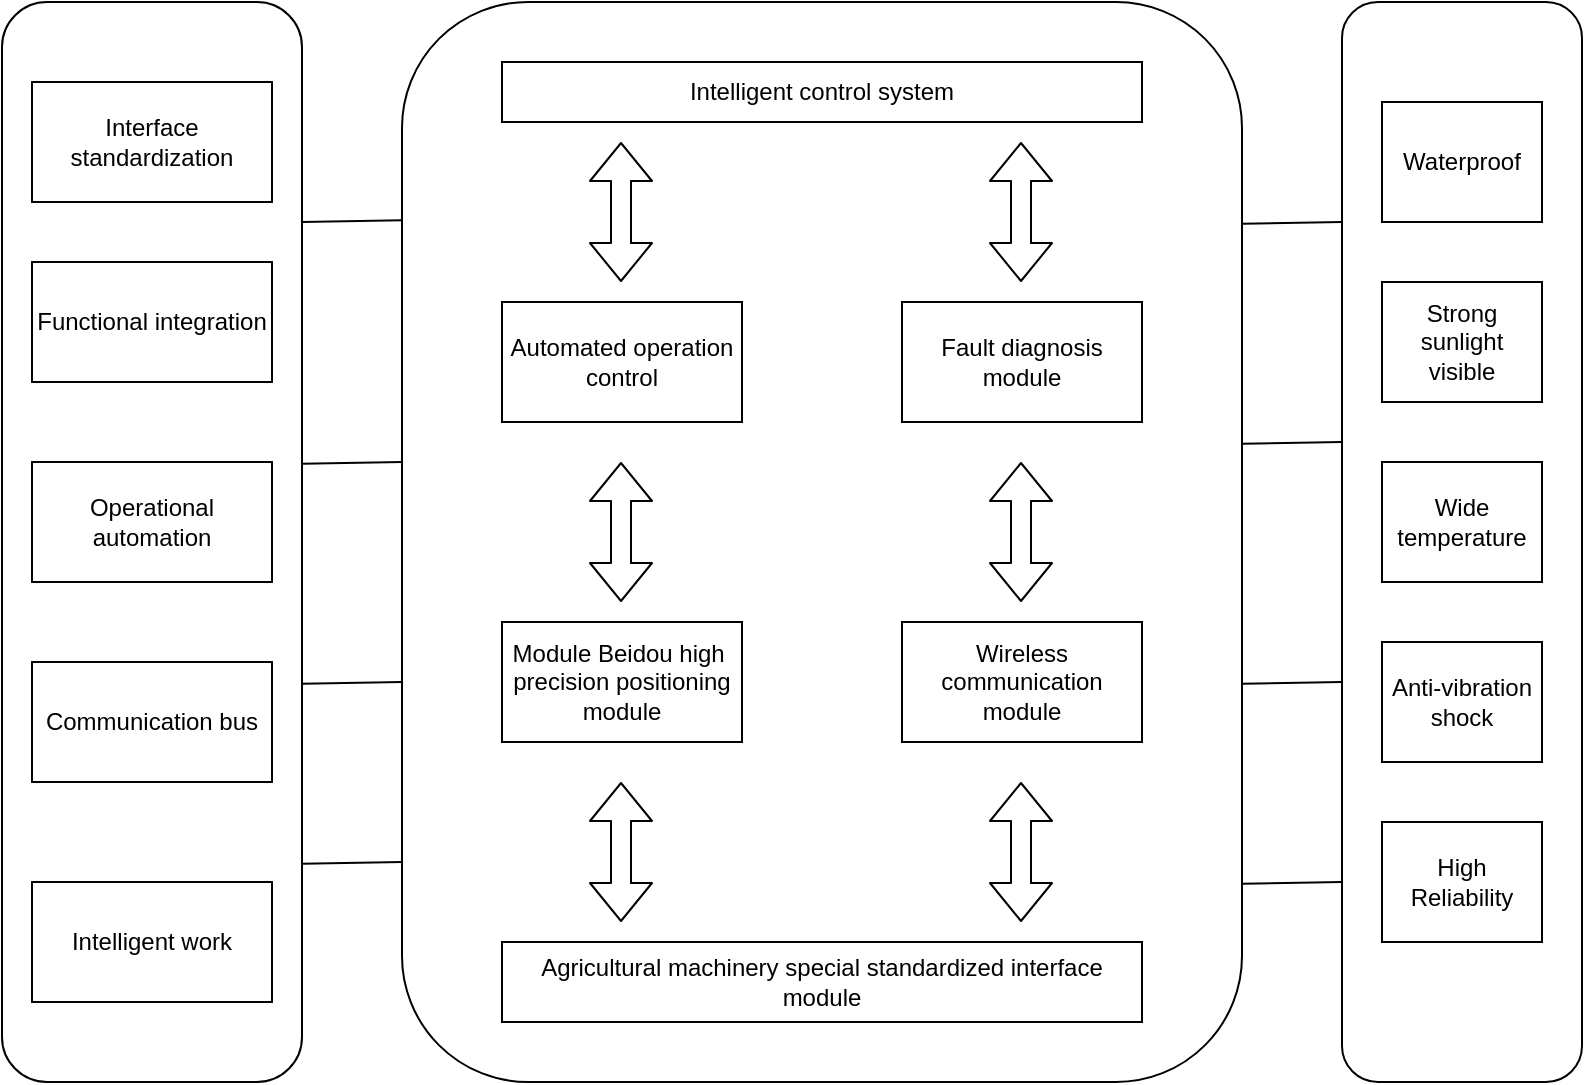 <mxfile version="14.2.7" type="github"><diagram id="j8PcKBThPSrf0KerD6Kp" name="Page-1"><mxGraphModel dx="1422" dy="794" grid="1" gridSize="10" guides="1" tooltips="1" connect="1" arrows="1" fold="1" page="1" pageScale="1" pageWidth="827" pageHeight="1169" math="0" shadow="0"><root><mxCell id="0"/><mxCell id="1" parent="0"/><mxCell id="jrZg3aIcVNPkxSmpp7Bp-14" value="" style="group" vertex="1" connectable="0" parent="1"><mxGeometry x="20" y="100" width="150" height="540" as="geometry"/></mxCell><mxCell id="jrZg3aIcVNPkxSmpp7Bp-1" value="" style="rounded=1;whiteSpace=wrap;html=1;" vertex="1" parent="jrZg3aIcVNPkxSmpp7Bp-14"><mxGeometry width="150" height="540" as="geometry"/></mxCell><mxCell id="jrZg3aIcVNPkxSmpp7Bp-2" value="Interface standardization" style="rounded=0;whiteSpace=wrap;html=1;" vertex="1" parent="jrZg3aIcVNPkxSmpp7Bp-14"><mxGeometry x="15" y="40" width="120" height="60" as="geometry"/></mxCell><mxCell id="jrZg3aIcVNPkxSmpp7Bp-3" value="Functional integration" style="rounded=0;whiteSpace=wrap;html=1;" vertex="1" parent="jrZg3aIcVNPkxSmpp7Bp-14"><mxGeometry x="15" y="130" width="120" height="60" as="geometry"/></mxCell><mxCell id="jrZg3aIcVNPkxSmpp7Bp-4" value="Operational automation" style="rounded=0;whiteSpace=wrap;html=1;" vertex="1" parent="jrZg3aIcVNPkxSmpp7Bp-14"><mxGeometry x="15" y="230" width="120" height="60" as="geometry"/></mxCell><mxCell id="jrZg3aIcVNPkxSmpp7Bp-5" value="Communication bus" style="rounded=0;whiteSpace=wrap;html=1;" vertex="1" parent="jrZg3aIcVNPkxSmpp7Bp-14"><mxGeometry x="15" y="330" width="120" height="60" as="geometry"/></mxCell><mxCell id="jrZg3aIcVNPkxSmpp7Bp-7" value="Intelligent work" style="rounded=0;whiteSpace=wrap;html=1;" vertex="1" parent="jrZg3aIcVNPkxSmpp7Bp-14"><mxGeometry x="15" y="440" width="120" height="60" as="geometry"/></mxCell><mxCell id="jrZg3aIcVNPkxSmpp7Bp-22" value="" style="group" vertex="1" connectable="0" parent="1"><mxGeometry x="220" y="100" width="420" height="540" as="geometry"/></mxCell><mxCell id="jrZg3aIcVNPkxSmpp7Bp-15" value="" style="rounded=1;whiteSpace=wrap;html=1;" vertex="1" parent="jrZg3aIcVNPkxSmpp7Bp-22"><mxGeometry width="420" height="540" as="geometry"/></mxCell><mxCell id="jrZg3aIcVNPkxSmpp7Bp-16" value="Intelligent control system" style="rounded=0;whiteSpace=wrap;html=1;" vertex="1" parent="jrZg3aIcVNPkxSmpp7Bp-22"><mxGeometry x="50" y="30" width="320" height="30" as="geometry"/></mxCell><mxCell id="jrZg3aIcVNPkxSmpp7Bp-17" value="Automated operation control" style="rounded=0;whiteSpace=wrap;html=1;" vertex="1" parent="jrZg3aIcVNPkxSmpp7Bp-22"><mxGeometry x="50" y="150" width="120" height="60" as="geometry"/></mxCell><mxCell id="jrZg3aIcVNPkxSmpp7Bp-18" value="Fault diagnosis module" style="rounded=0;whiteSpace=wrap;html=1;" vertex="1" parent="jrZg3aIcVNPkxSmpp7Bp-22"><mxGeometry x="250" y="150" width="120" height="60" as="geometry"/></mxCell><mxCell id="jrZg3aIcVNPkxSmpp7Bp-19" value="Module Beidou high&amp;nbsp; precision positioning module" style="rounded=0;whiteSpace=wrap;html=1;" vertex="1" parent="jrZg3aIcVNPkxSmpp7Bp-22"><mxGeometry x="50" y="310" width="120" height="60" as="geometry"/></mxCell><mxCell id="jrZg3aIcVNPkxSmpp7Bp-20" value="Wireless communication module" style="rounded=0;whiteSpace=wrap;html=1;" vertex="1" parent="jrZg3aIcVNPkxSmpp7Bp-22"><mxGeometry x="250" y="310" width="120" height="60" as="geometry"/></mxCell><mxCell id="jrZg3aIcVNPkxSmpp7Bp-21" value="Agricultural machinery special standardized interface module" style="rounded=0;whiteSpace=wrap;html=1;" vertex="1" parent="jrZg3aIcVNPkxSmpp7Bp-22"><mxGeometry x="50" y="470" width="320" height="40" as="geometry"/></mxCell><mxCell id="jrZg3aIcVNPkxSmpp7Bp-39" value="" style="shape=flexArrow;endArrow=classic;startArrow=classic;html=1;" edge="1" parent="jrZg3aIcVNPkxSmpp7Bp-22"><mxGeometry width="50" height="50" relative="1" as="geometry"><mxPoint x="109.5" y="70" as="sourcePoint"/><mxPoint x="109.5" y="140" as="targetPoint"/></mxGeometry></mxCell><mxCell id="jrZg3aIcVNPkxSmpp7Bp-40" value="" style="shape=flexArrow;endArrow=classic;startArrow=classic;html=1;" edge="1" parent="jrZg3aIcVNPkxSmpp7Bp-22"><mxGeometry width="50" height="50" relative="1" as="geometry"><mxPoint x="309.5" y="70" as="sourcePoint"/><mxPoint x="309.5" y="140" as="targetPoint"/></mxGeometry></mxCell><mxCell id="jrZg3aIcVNPkxSmpp7Bp-41" value="" style="shape=flexArrow;endArrow=classic;startArrow=classic;html=1;" edge="1" parent="jrZg3aIcVNPkxSmpp7Bp-22"><mxGeometry width="50" height="50" relative="1" as="geometry"><mxPoint x="109.5" y="230" as="sourcePoint"/><mxPoint x="109.5" y="300" as="targetPoint"/></mxGeometry></mxCell><mxCell id="jrZg3aIcVNPkxSmpp7Bp-42" value="" style="shape=flexArrow;endArrow=classic;startArrow=classic;html=1;" edge="1" parent="jrZg3aIcVNPkxSmpp7Bp-22"><mxGeometry width="50" height="50" relative="1" as="geometry"><mxPoint x="309.5" y="230" as="sourcePoint"/><mxPoint x="309.5" y="300" as="targetPoint"/></mxGeometry></mxCell><mxCell id="jrZg3aIcVNPkxSmpp7Bp-43" value="" style="shape=flexArrow;endArrow=classic;startArrow=classic;html=1;" edge="1" parent="jrZg3aIcVNPkxSmpp7Bp-22"><mxGeometry width="50" height="50" relative="1" as="geometry"><mxPoint x="109.5" y="390" as="sourcePoint"/><mxPoint x="109.5" y="460" as="targetPoint"/></mxGeometry></mxCell><mxCell id="jrZg3aIcVNPkxSmpp7Bp-44" value="" style="shape=flexArrow;endArrow=classic;startArrow=classic;html=1;" edge="1" parent="jrZg3aIcVNPkxSmpp7Bp-22"><mxGeometry width="50" height="50" relative="1" as="geometry"><mxPoint x="309.5" y="390" as="sourcePoint"/><mxPoint x="309.5" y="460" as="targetPoint"/></mxGeometry></mxCell><mxCell id="jrZg3aIcVNPkxSmpp7Bp-23" value="" style="rounded=1;whiteSpace=wrap;html=1;" vertex="1" parent="1"><mxGeometry x="690" y="100" width="120" height="540" as="geometry"/></mxCell><mxCell id="jrZg3aIcVNPkxSmpp7Bp-24" value="Waterproof" style="rounded=0;whiteSpace=wrap;html=1;" vertex="1" parent="1"><mxGeometry x="710" y="150" width="80" height="60" as="geometry"/></mxCell><mxCell id="jrZg3aIcVNPkxSmpp7Bp-26" value="Strong sunlight visible" style="rounded=0;whiteSpace=wrap;html=1;" vertex="1" parent="1"><mxGeometry x="710" y="240" width="80" height="60" as="geometry"/></mxCell><mxCell id="jrZg3aIcVNPkxSmpp7Bp-27" value="Wide temperature" style="rounded=0;whiteSpace=wrap;html=1;" vertex="1" parent="1"><mxGeometry x="710" y="330" width="80" height="60" as="geometry"/></mxCell><mxCell id="jrZg3aIcVNPkxSmpp7Bp-28" value="Anti-vibration shock" style="rounded=0;whiteSpace=wrap;html=1;" vertex="1" parent="1"><mxGeometry x="710" y="420" width="80" height="60" as="geometry"/></mxCell><mxCell id="jrZg3aIcVNPkxSmpp7Bp-29" value="High Reliability" style="rounded=0;whiteSpace=wrap;html=1;" vertex="1" parent="1"><mxGeometry x="710" y="510" width="80" height="60" as="geometry"/></mxCell><mxCell id="jrZg3aIcVNPkxSmpp7Bp-31" value="" style="endArrow=none;html=1;entryX=0;entryY=0.202;entryDx=0;entryDy=0;entryPerimeter=0;" edge="1" parent="1" target="jrZg3aIcVNPkxSmpp7Bp-15"><mxGeometry width="50" height="50" relative="1" as="geometry"><mxPoint x="170" y="210" as="sourcePoint"/><mxPoint x="220" y="160" as="targetPoint"/></mxGeometry></mxCell><mxCell id="jrZg3aIcVNPkxSmpp7Bp-32" value="" style="endArrow=none;html=1;entryX=0;entryY=0.202;entryDx=0;entryDy=0;entryPerimeter=0;" edge="1" parent="1"><mxGeometry width="50" height="50" relative="1" as="geometry"><mxPoint x="170" y="330.92" as="sourcePoint"/><mxPoint x="220" y="330.0" as="targetPoint"/></mxGeometry></mxCell><mxCell id="jrZg3aIcVNPkxSmpp7Bp-33" value="" style="endArrow=none;html=1;entryX=0;entryY=0.202;entryDx=0;entryDy=0;entryPerimeter=0;" edge="1" parent="1"><mxGeometry width="50" height="50" relative="1" as="geometry"><mxPoint x="170" y="440.92" as="sourcePoint"/><mxPoint x="220" y="440" as="targetPoint"/></mxGeometry></mxCell><mxCell id="jrZg3aIcVNPkxSmpp7Bp-34" value="" style="endArrow=none;html=1;entryX=0;entryY=0.202;entryDx=0;entryDy=0;entryPerimeter=0;" edge="1" parent="1"><mxGeometry width="50" height="50" relative="1" as="geometry"><mxPoint x="170" y="530.92" as="sourcePoint"/><mxPoint x="220" y="530" as="targetPoint"/></mxGeometry></mxCell><mxCell id="jrZg3aIcVNPkxSmpp7Bp-35" value="" style="endArrow=none;html=1;entryX=0;entryY=0.202;entryDx=0;entryDy=0;entryPerimeter=0;" edge="1" parent="1"><mxGeometry width="50" height="50" relative="1" as="geometry"><mxPoint x="640" y="210.92" as="sourcePoint"/><mxPoint x="690" y="210.0" as="targetPoint"/></mxGeometry></mxCell><mxCell id="jrZg3aIcVNPkxSmpp7Bp-36" value="" style="endArrow=none;html=1;entryX=0;entryY=0.202;entryDx=0;entryDy=0;entryPerimeter=0;" edge="1" parent="1"><mxGeometry width="50" height="50" relative="1" as="geometry"><mxPoint x="640" y="320.92" as="sourcePoint"/><mxPoint x="690" y="320.0" as="targetPoint"/></mxGeometry></mxCell><mxCell id="jrZg3aIcVNPkxSmpp7Bp-37" value="" style="endArrow=none;html=1;entryX=0;entryY=0.202;entryDx=0;entryDy=0;entryPerimeter=0;" edge="1" parent="1"><mxGeometry width="50" height="50" relative="1" as="geometry"><mxPoint x="640" y="440.92" as="sourcePoint"/><mxPoint x="690" y="440" as="targetPoint"/></mxGeometry></mxCell><mxCell id="jrZg3aIcVNPkxSmpp7Bp-38" value="" style="endArrow=none;html=1;entryX=0;entryY=0.202;entryDx=0;entryDy=0;entryPerimeter=0;" edge="1" parent="1"><mxGeometry width="50" height="50" relative="1" as="geometry"><mxPoint x="640" y="540.92" as="sourcePoint"/><mxPoint x="690" y="540" as="targetPoint"/></mxGeometry></mxCell></root></mxGraphModel></diagram></mxfile>